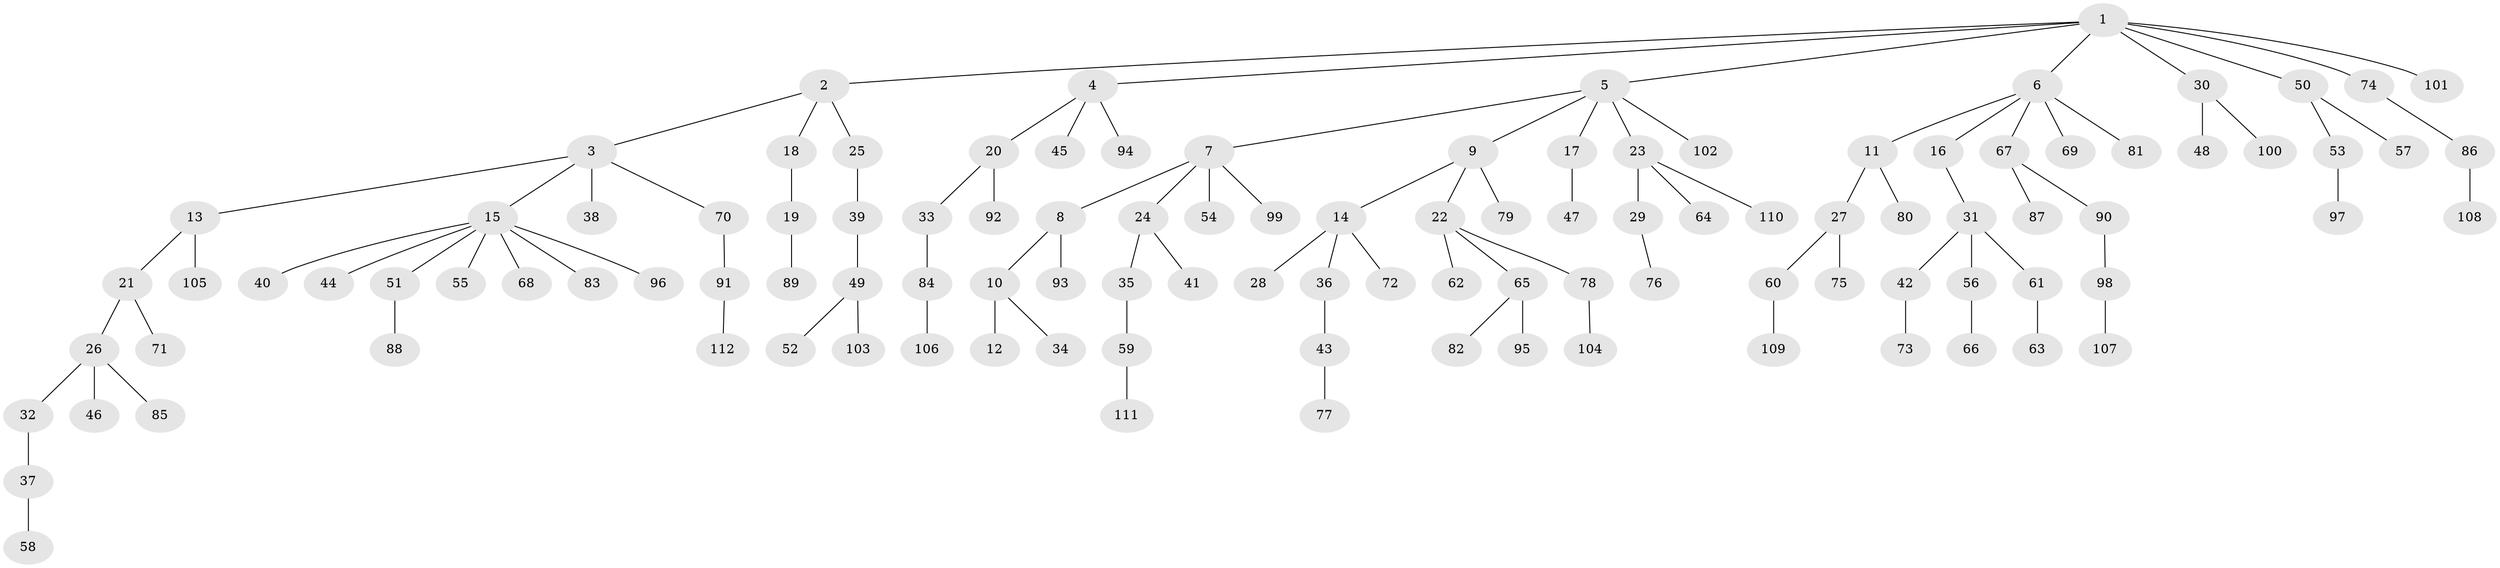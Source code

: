 // Generated by graph-tools (version 1.1) at 2025/11/02/27/25 16:11:26]
// undirected, 112 vertices, 111 edges
graph export_dot {
graph [start="1"]
  node [color=gray90,style=filled];
  1;
  2;
  3;
  4;
  5;
  6;
  7;
  8;
  9;
  10;
  11;
  12;
  13;
  14;
  15;
  16;
  17;
  18;
  19;
  20;
  21;
  22;
  23;
  24;
  25;
  26;
  27;
  28;
  29;
  30;
  31;
  32;
  33;
  34;
  35;
  36;
  37;
  38;
  39;
  40;
  41;
  42;
  43;
  44;
  45;
  46;
  47;
  48;
  49;
  50;
  51;
  52;
  53;
  54;
  55;
  56;
  57;
  58;
  59;
  60;
  61;
  62;
  63;
  64;
  65;
  66;
  67;
  68;
  69;
  70;
  71;
  72;
  73;
  74;
  75;
  76;
  77;
  78;
  79;
  80;
  81;
  82;
  83;
  84;
  85;
  86;
  87;
  88;
  89;
  90;
  91;
  92;
  93;
  94;
  95;
  96;
  97;
  98;
  99;
  100;
  101;
  102;
  103;
  104;
  105;
  106;
  107;
  108;
  109;
  110;
  111;
  112;
  1 -- 2;
  1 -- 4;
  1 -- 5;
  1 -- 6;
  1 -- 30;
  1 -- 50;
  1 -- 74;
  1 -- 101;
  2 -- 3;
  2 -- 18;
  2 -- 25;
  3 -- 13;
  3 -- 15;
  3 -- 38;
  3 -- 70;
  4 -- 20;
  4 -- 45;
  4 -- 94;
  5 -- 7;
  5 -- 9;
  5 -- 17;
  5 -- 23;
  5 -- 102;
  6 -- 11;
  6 -- 16;
  6 -- 67;
  6 -- 69;
  6 -- 81;
  7 -- 8;
  7 -- 24;
  7 -- 54;
  7 -- 99;
  8 -- 10;
  8 -- 93;
  9 -- 14;
  9 -- 22;
  9 -- 79;
  10 -- 12;
  10 -- 34;
  11 -- 27;
  11 -- 80;
  13 -- 21;
  13 -- 105;
  14 -- 28;
  14 -- 36;
  14 -- 72;
  15 -- 40;
  15 -- 44;
  15 -- 51;
  15 -- 55;
  15 -- 68;
  15 -- 83;
  15 -- 96;
  16 -- 31;
  17 -- 47;
  18 -- 19;
  19 -- 89;
  20 -- 33;
  20 -- 92;
  21 -- 26;
  21 -- 71;
  22 -- 62;
  22 -- 65;
  22 -- 78;
  23 -- 29;
  23 -- 64;
  23 -- 110;
  24 -- 35;
  24 -- 41;
  25 -- 39;
  26 -- 32;
  26 -- 46;
  26 -- 85;
  27 -- 60;
  27 -- 75;
  29 -- 76;
  30 -- 48;
  30 -- 100;
  31 -- 42;
  31 -- 56;
  31 -- 61;
  32 -- 37;
  33 -- 84;
  35 -- 59;
  36 -- 43;
  37 -- 58;
  39 -- 49;
  42 -- 73;
  43 -- 77;
  49 -- 52;
  49 -- 103;
  50 -- 53;
  50 -- 57;
  51 -- 88;
  53 -- 97;
  56 -- 66;
  59 -- 111;
  60 -- 109;
  61 -- 63;
  65 -- 82;
  65 -- 95;
  67 -- 87;
  67 -- 90;
  70 -- 91;
  74 -- 86;
  78 -- 104;
  84 -- 106;
  86 -- 108;
  90 -- 98;
  91 -- 112;
  98 -- 107;
}
